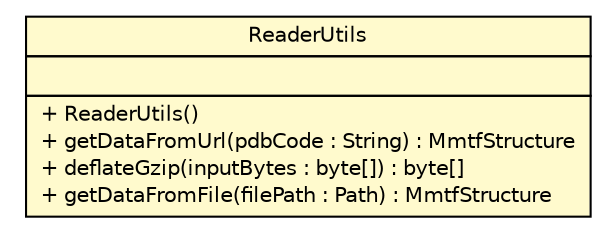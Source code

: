 #!/usr/local/bin/dot
#
# Class diagram 
# Generated by UMLGraph version R5_6 (http://www.umlgraph.org/)
#

digraph G {
	edge [fontname="Helvetica",fontsize=10,labelfontname="Helvetica",labelfontsize=10];
	node [fontname="Helvetica",fontsize=10,shape=plaintext];
	nodesep=0.25;
	ranksep=0.5;
	// org.rcsb.mmtf.decoder.ReaderUtils
	c1220 [label=<<table title="org.rcsb.mmtf.decoder.ReaderUtils" border="0" cellborder="1" cellspacing="0" cellpadding="2" port="p" bgcolor="lemonChiffon" href="./ReaderUtils.html">
		<tr><td><table border="0" cellspacing="0" cellpadding="1">
<tr><td align="center" balign="center"> ReaderUtils </td></tr>
		</table></td></tr>
		<tr><td><table border="0" cellspacing="0" cellpadding="1">
<tr><td align="left" balign="left">  </td></tr>
		</table></td></tr>
		<tr><td><table border="0" cellspacing="0" cellpadding="1">
<tr><td align="left" balign="left"> + ReaderUtils() </td></tr>
<tr><td align="left" balign="left"> + getDataFromUrl(pdbCode : String) : MmtfStructure </td></tr>
<tr><td align="left" balign="left"> + deflateGzip(inputBytes : byte[]) : byte[] </td></tr>
<tr><td align="left" balign="left"> + getDataFromFile(filePath : Path) : MmtfStructure </td></tr>
		</table></td></tr>
		</table>>, URL="./ReaderUtils.html", fontname="Helvetica", fontcolor="black", fontsize=10.0];
}

